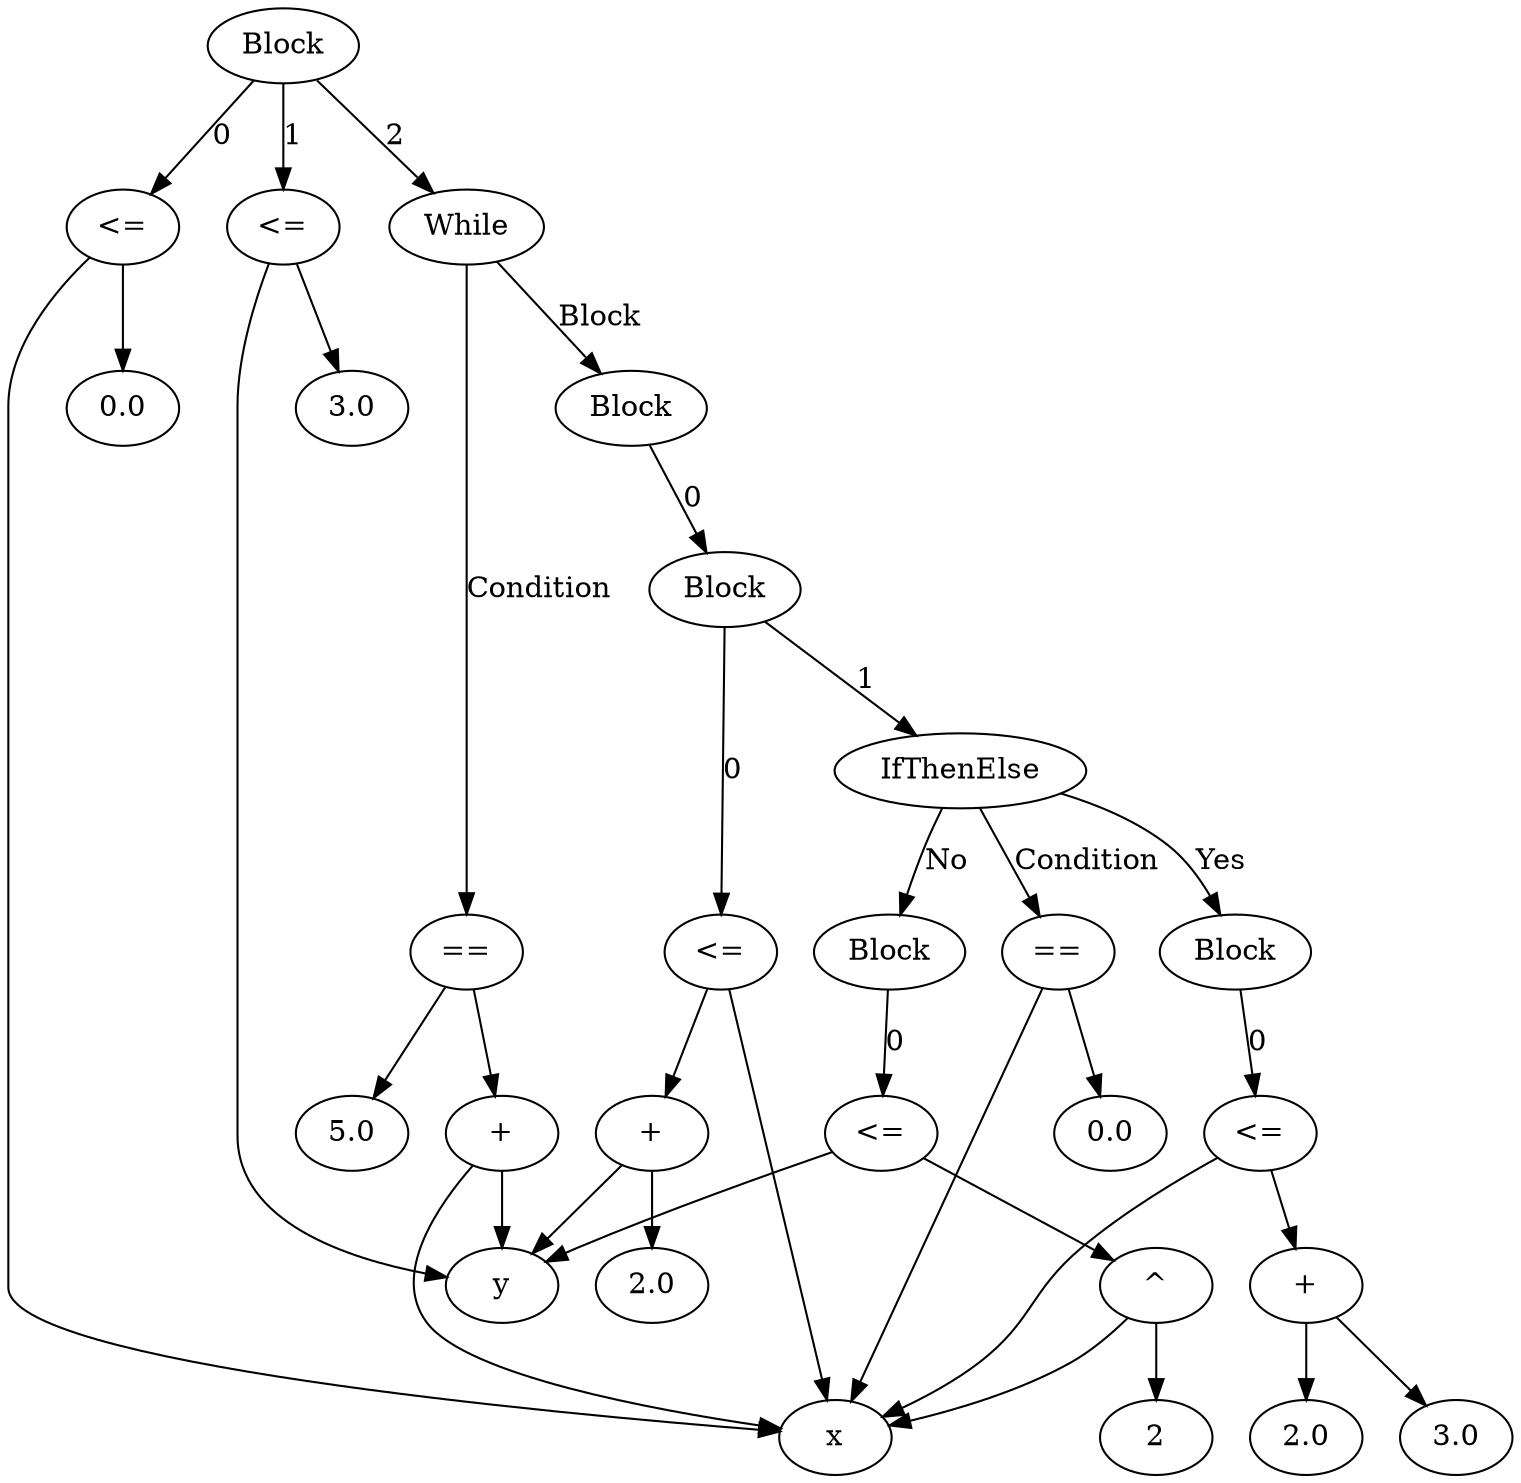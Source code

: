 digraph Program {  
    size="100,100"; 
    "Ss_4" [label="Block"];
    "Ss_4" -> "As_0"  [label="0"];
    "As_0" [label="<="];
    "As_0" -> "V_0";
    "As_0" -> "C_0";
    "V_0" [label="x"];
    "C_0" [label="0.0"];
    "Ss_4" -> "As_1"  [label="1"];
    "As_1" [label="<="];
    "As_1" -> "V_1";
    "As_1" -> "C_1";
    "V_1" [label="y"];
    "C_1" [label="3.0"];
    "Ss_4" -> "W_0"  [label="2"];
    "W_0" [label="While"];
    "W_0" -> "BE_1"  [label="Condition"];
    "W_0" -> "Ss_3"  [label="Block"];
    "BE_1" [label="=="];
    "BE_1" -> "BE_0";
    "BE_1" -> "C_2";
    "BE_0" [label="+"];
    "BE_0" -> "V_0";
    "BE_0" -> "V_1";
    "C_2" [label="5.0"];
    "Ss_3" [label="Block"];
    "Ss_3" -> "Ss_2"  [label="0"];
    "Ss_2" [label="Block"];
    "Ss_2" -> "As_2"  [label="0"];
    "As_2" [label="<="];
    "As_2" -> "V_0";
    "As_2" -> "BE_2";
    "BE_2" [label="+"];
    "BE_2" -> "V_1";
    "BE_2" -> "C_3";
    "C_3" [label="2.0"];
    "Ss_2" -> "If_0"  [label="1"];
    "If_0" [label="IfThenElse"];
    "If_0" -> "BE_3" [label="Condition"];
    "If_0" -> "Ss_0" [label="Yes"];
    "If_0" -> "Ss_1" [label="No"];
    "BE_3" [label="=="];
    "BE_3" -> "V_0";
    "BE_3" -> "C_4";
    "C_4" [label="0.0"];
    "Ss_0" [label="Block"];
    "Ss_0" -> "As_3"  [label="0"];
    "As_3" [label="<="];
    "As_3" -> "V_0";
    "As_3" -> "BE_4";
    "BE_4" [label="+"];
    "BE_4" -> "C_5";
    "BE_4" -> "C_6";
    "C_5" [label="2.0"];
    "C_6" [label="3.0"];
    "Ss_1" [label="Block"];
    "Ss_1" -> "As_4"  [label="0"];
    "As_4" [label="<="];
    "As_4" -> "V_1";
    "As_4" -> "BE_5";
    "BE_5" [label="^"];
    "BE_5" -> "V_0";
    "BE_5" -> "C_7";
    "C_7" [label="2"];
}
